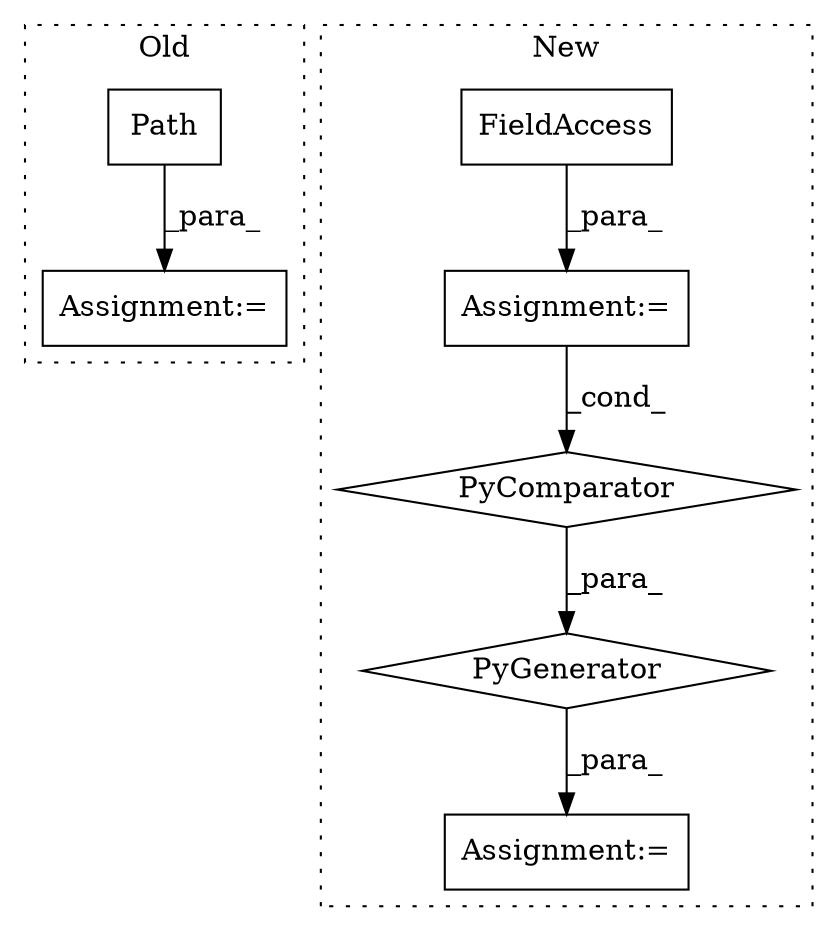 digraph G {
subgraph cluster0 {
1 [label="Path" a="32" s="2068,2084" l="5,1" shape="box"];
7 [label="Assignment:=" a="7" s="2214,2318" l="57,2" shape="box"];
label = "Old";
style="dotted";
}
subgraph cluster1 {
2 [label="PyGenerator" a="107" s="2753" l="160" shape="diamond"];
3 [label="Assignment:=" a="7" s="2863" l="44" shape="box"];
4 [label="FieldAccess" a="22" s="2883" l="15" shape="box"];
5 [label="Assignment:=" a="7" s="2732" l="1" shape="box"];
6 [label="PyComparator" a="113" s="2863" l="44" shape="diamond"];
label = "New";
style="dotted";
}
1 -> 7 [label="_para_"];
2 -> 5 [label="_para_"];
3 -> 6 [label="_cond_"];
4 -> 3 [label="_para_"];
6 -> 2 [label="_para_"];
}